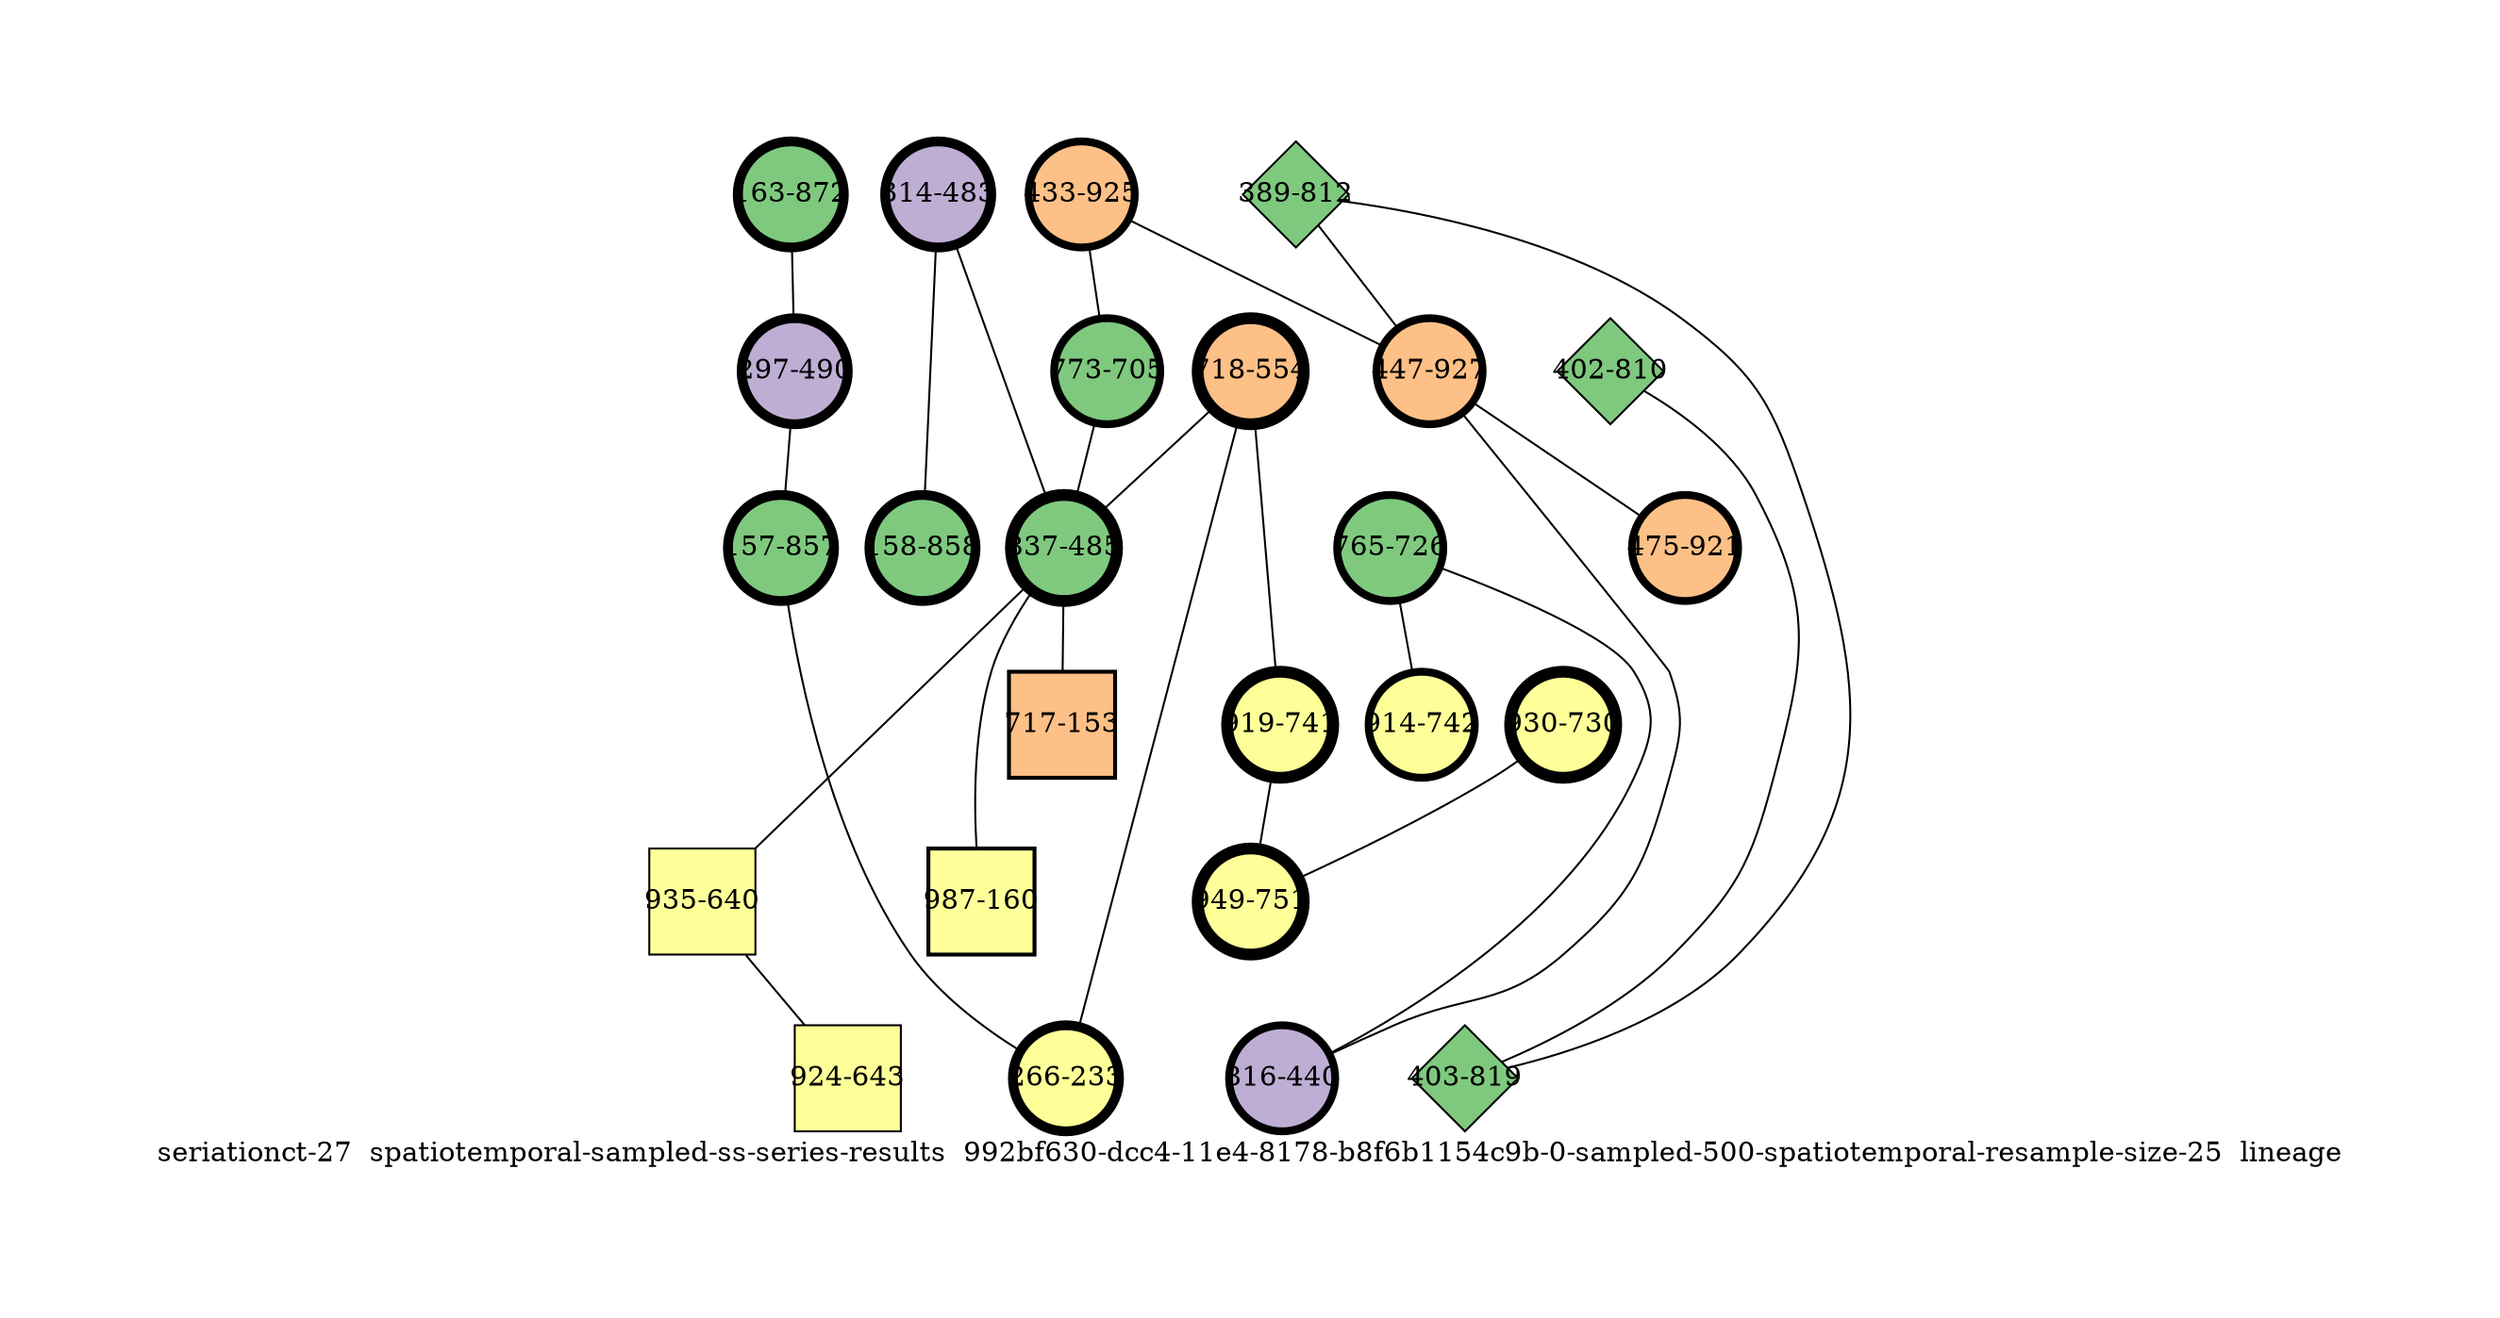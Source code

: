 strict graph "seriationct-27  spatiotemporal-sampled-ss-series-results  992bf630-dcc4-11e4-8178-b8f6b1154c9b-0-sampled-500-spatiotemporal-resample-size-25  lineage" {
labelloc=b;
ratio=auto;
pad="1.0";
label="seriationct-27  spatiotemporal-sampled-ss-series-results  992bf630-dcc4-11e4-8178-b8f6b1154c9b-0-sampled-500-spatiotemporal-resample-size-25  lineage";
node [width="0.75", style=filled, fixedsize=true, height="0.75", shape=circle, label=""];
0 [xCoordinate="872.0", appears_in_slice=5, yCoordinate="163.0", colorscheme=accent6, lineage_id=0, short_label="163-872", label="163-872", shape=circle, cluster_id=0, fillcolor=1, size="500.0", id=0, penwidth="5.0"];
1 [xCoordinate="490.0", appears_in_slice=5, yCoordinate="297.0", colorscheme=accent6, lineage_id=0, short_label="297-490", label="297-490", shape=circle, cluster_id=1, fillcolor=2, size="500.0", id=1, penwidth="5.0"];
2 [xCoordinate="812.0", appears_in_slice=1, yCoordinate="389.0", colorscheme=accent6, lineage_id=2, short_label="389-812", label="389-812", shape=diamond, cluster_id=0, fillcolor=1, size="500.0", id=2, penwidth="1.0"];
3 [xCoordinate="925.0", appears_in_slice=4, yCoordinate="433.0", colorscheme=accent6, lineage_id=0, short_label="433-925", label="433-925", shape=circle, cluster_id=2, fillcolor=3, size="500.0", id=3, penwidth="4.0"];
4 [xCoordinate="927.0", appears_in_slice=4, yCoordinate="447.0", colorscheme=accent6, lineage_id=0, short_label="447-927", label="447-927", shape=circle, cluster_id=2, fillcolor=3, size="500.0", id=4, penwidth="4.0"];
5 [xCoordinate="810.0", appears_in_slice=1, yCoordinate="402.0", colorscheme=accent6, lineage_id=2, short_label="402-810", label="402-810", shape=diamond, cluster_id=0, fillcolor=1, size="500.0", id=5, penwidth="1.0"];
6 [xCoordinate="483.0", appears_in_slice=5, yCoordinate="314.0", colorscheme=accent6, lineage_id=0, short_label="314-483", label="314-483", shape=circle, cluster_id=1, fillcolor=2, size="500.0", id=6, penwidth="5.0"];
7 [xCoordinate="705.0", appears_in_slice=4, yCoordinate="773.0", colorscheme=accent6, lineage_id=0, short_label="773-705", label="773-705", shape=circle, cluster_id=0, fillcolor=1, size="500.0", id=7, penwidth="4.0"];
8 [xCoordinate="857.0", appears_in_slice=5, yCoordinate="157.0", colorscheme=accent6, lineage_id=0, short_label="157-857", label="157-857", shape=circle, cluster_id=0, fillcolor=1, size="500.0", id=8, penwidth="5.0"];
9 [xCoordinate="726.0", appears_in_slice=4, yCoordinate="765.0", colorscheme=accent6, lineage_id=0, short_label="765-726", label="765-726", shape=circle, cluster_id=0, fillcolor=1, size="500.0", id=9, penwidth="4.0"];
10 [xCoordinate="554.0", appears_in_slice=6, yCoordinate="718.0", colorscheme=accent6, lineage_id=0, short_label="718-554", label="718-554", shape=circle, cluster_id=2, fillcolor=3, size="500.0", id=10, penwidth="6.0"];
11 [xCoordinate="485.0", appears_in_slice=6, yCoordinate="837.0", colorscheme=accent6, lineage_id=0, short_label="837-485", label="837-485", shape=circle, cluster_id=0, fillcolor=1, size="500.0", id=11, penwidth="6.0"];
12 [xCoordinate="858.0", appears_in_slice=5, yCoordinate="158.0", colorscheme=accent6, lineage_id=0, short_label="158-858", label="158-858", shape=circle, cluster_id=0, fillcolor=1, size="500.0", id=12, penwidth="5.0"];
13 [xCoordinate="153.0", appears_in_slice=2, yCoordinate="717.0", colorscheme=accent6, lineage_id=1, short_label="717-153", label="717-153", shape=square, cluster_id=2, fillcolor=3, size="500.0", id=13, penwidth="2.0"];
14 [xCoordinate="741.0", appears_in_slice=6, yCoordinate="919.0", colorscheme=accent6, lineage_id=0, short_label="919-741", label="919-741", shape=circle, cluster_id=3, fillcolor=4, size="500.0", id=14, penwidth="6.0"];
15 [xCoordinate="440.0", appears_in_slice=4, yCoordinate="816.0", colorscheme=accent6, lineage_id=0, short_label="816-440", label="816-440", shape=circle, cluster_id=1, fillcolor=2, size="500.0", id=15, penwidth="4.0"];
16 [xCoordinate="742.0", appears_in_slice=4, yCoordinate="914.0", colorscheme=accent6, lineage_id=0, short_label="914-742", label="914-742", shape=circle, cluster_id=3, fillcolor=4, size="500.0", id=16, penwidth="4.0"];
17 [xCoordinate="819.0", appears_in_slice=1, yCoordinate="403.0", colorscheme=accent6, lineage_id=2, short_label="403-819", label="403-819", shape=diamond, cluster_id=0, fillcolor=1, size="500.0", id=17, penwidth="1.0"];
18 [xCoordinate="160.0", appears_in_slice=2, yCoordinate="987.0", colorscheme=accent6, lineage_id=1, short_label="987-160", label="987-160", shape=square, cluster_id=3, fillcolor=4, size="500.0", id=18, penwidth="2.0"];
19 [xCoordinate="640.0", appears_in_slice=1, yCoordinate="935.0", colorscheme=accent6, lineage_id=1, short_label="935-640", label="935-640", shape=square, cluster_id=3, fillcolor=4, size="500.0", id=19, penwidth="1.0"];
20 [xCoordinate="643.0", appears_in_slice=1, yCoordinate="924.0", colorscheme=accent6, lineage_id=1, short_label="924-643", label="924-643", shape=square, cluster_id=3, fillcolor=4, size="500.0", id=20, penwidth="1.0"];
21 [xCoordinate="233.0", appears_in_slice=5, yCoordinate="266.0", colorscheme=accent6, lineage_id=0, short_label="266-233", label="266-233", shape=circle, cluster_id=3, fillcolor=4, size="500.0", id=21, penwidth="5.0"];
22 [xCoordinate="921.0", appears_in_slice=4, yCoordinate="475.0", colorscheme=accent6, lineage_id=0, short_label="475-921", label="475-921", shape=circle, cluster_id=2, fillcolor=3, size="500.0", id=22, penwidth="4.0"];
23 [xCoordinate="730.0", appears_in_slice=6, yCoordinate="930.0", colorscheme=accent6, lineage_id=0, short_label="930-730", label="930-730", shape=circle, cluster_id=3, fillcolor=4, size="500.0", id=23, penwidth="6.0"];
24 [xCoordinate="751.0", appears_in_slice=6, yCoordinate="949.0", colorscheme=accent6, lineage_id=0, short_label="949-751", label="949-751", shape=circle, cluster_id=3, fillcolor=4, size="500.0", id=24, penwidth="6.0"];
0 -- 1  [inverseweight="17.5249909308", weight="0.0570613704707"];
1 -- 8  [inverseweight="26.6500895445", weight="0.0375233260786"];
2 -- 17  [inverseweight="58.1238193719", weight="0.0172046505341"];
2 -- 4  [inverseweight="3.67289792256", weight="0.272264577204"];
3 -- 4  [inverseweight="3.44540929414", weight="0.290241278939"];
3 -- 7  [inverseweight="20.2444082545", weight="0.0493963561409"];
4 -- 22  [inverseweight="25.7855311565", weight="0.0387814388593"];
4 -- 15  [inverseweight="14.5555627435", weight="0.0687022561493"];
5 -- 17  [inverseweight="31.8788356532", weight="0.0313687742827"];
6 -- 11  [inverseweight="1.56825367112", weight="0.637651942677"];
6 -- 12  [inverseweight="48.1125224325", weight="0.0207846096908"];
7 -- 11  [inverseweight="1.86165840996", weight="0.537155470977"];
8 -- 21  [inverseweight="2.65185761392", weight="0.377094152699"];
9 -- 16  [inverseweight="19.090088708", weight="0.0523832034148"];
9 -- 15  [inverseweight="1.93900431168", weight="0.515728610802"];
10 -- 11  [inverseweight="2.00814549294", weight="0.497971886757"];
10 -- 21  [inverseweight="2.7506595497", weight="0.363549171365"];
10 -- 14  [inverseweight="31.8788356532", weight="0.0313687742827"];
11 -- 13  [inverseweight="1.19154392477", weight="0.839247281795"];
11 -- 18  [inverseweight="1.21488837402", weight="0.823120890271"];
11 -- 19  [inverseweight="1.24310435747", weight="0.804437691807"];
14 -- 24  [inverseweight="23.6227795631", weight="0.042332020977"];
19 -- 20  [inverseweight="14.1534629268", weight="0.0706540869306"];
23 -- 24  [inverseweight="27.9508497187", weight="0.03577708764"];
}
